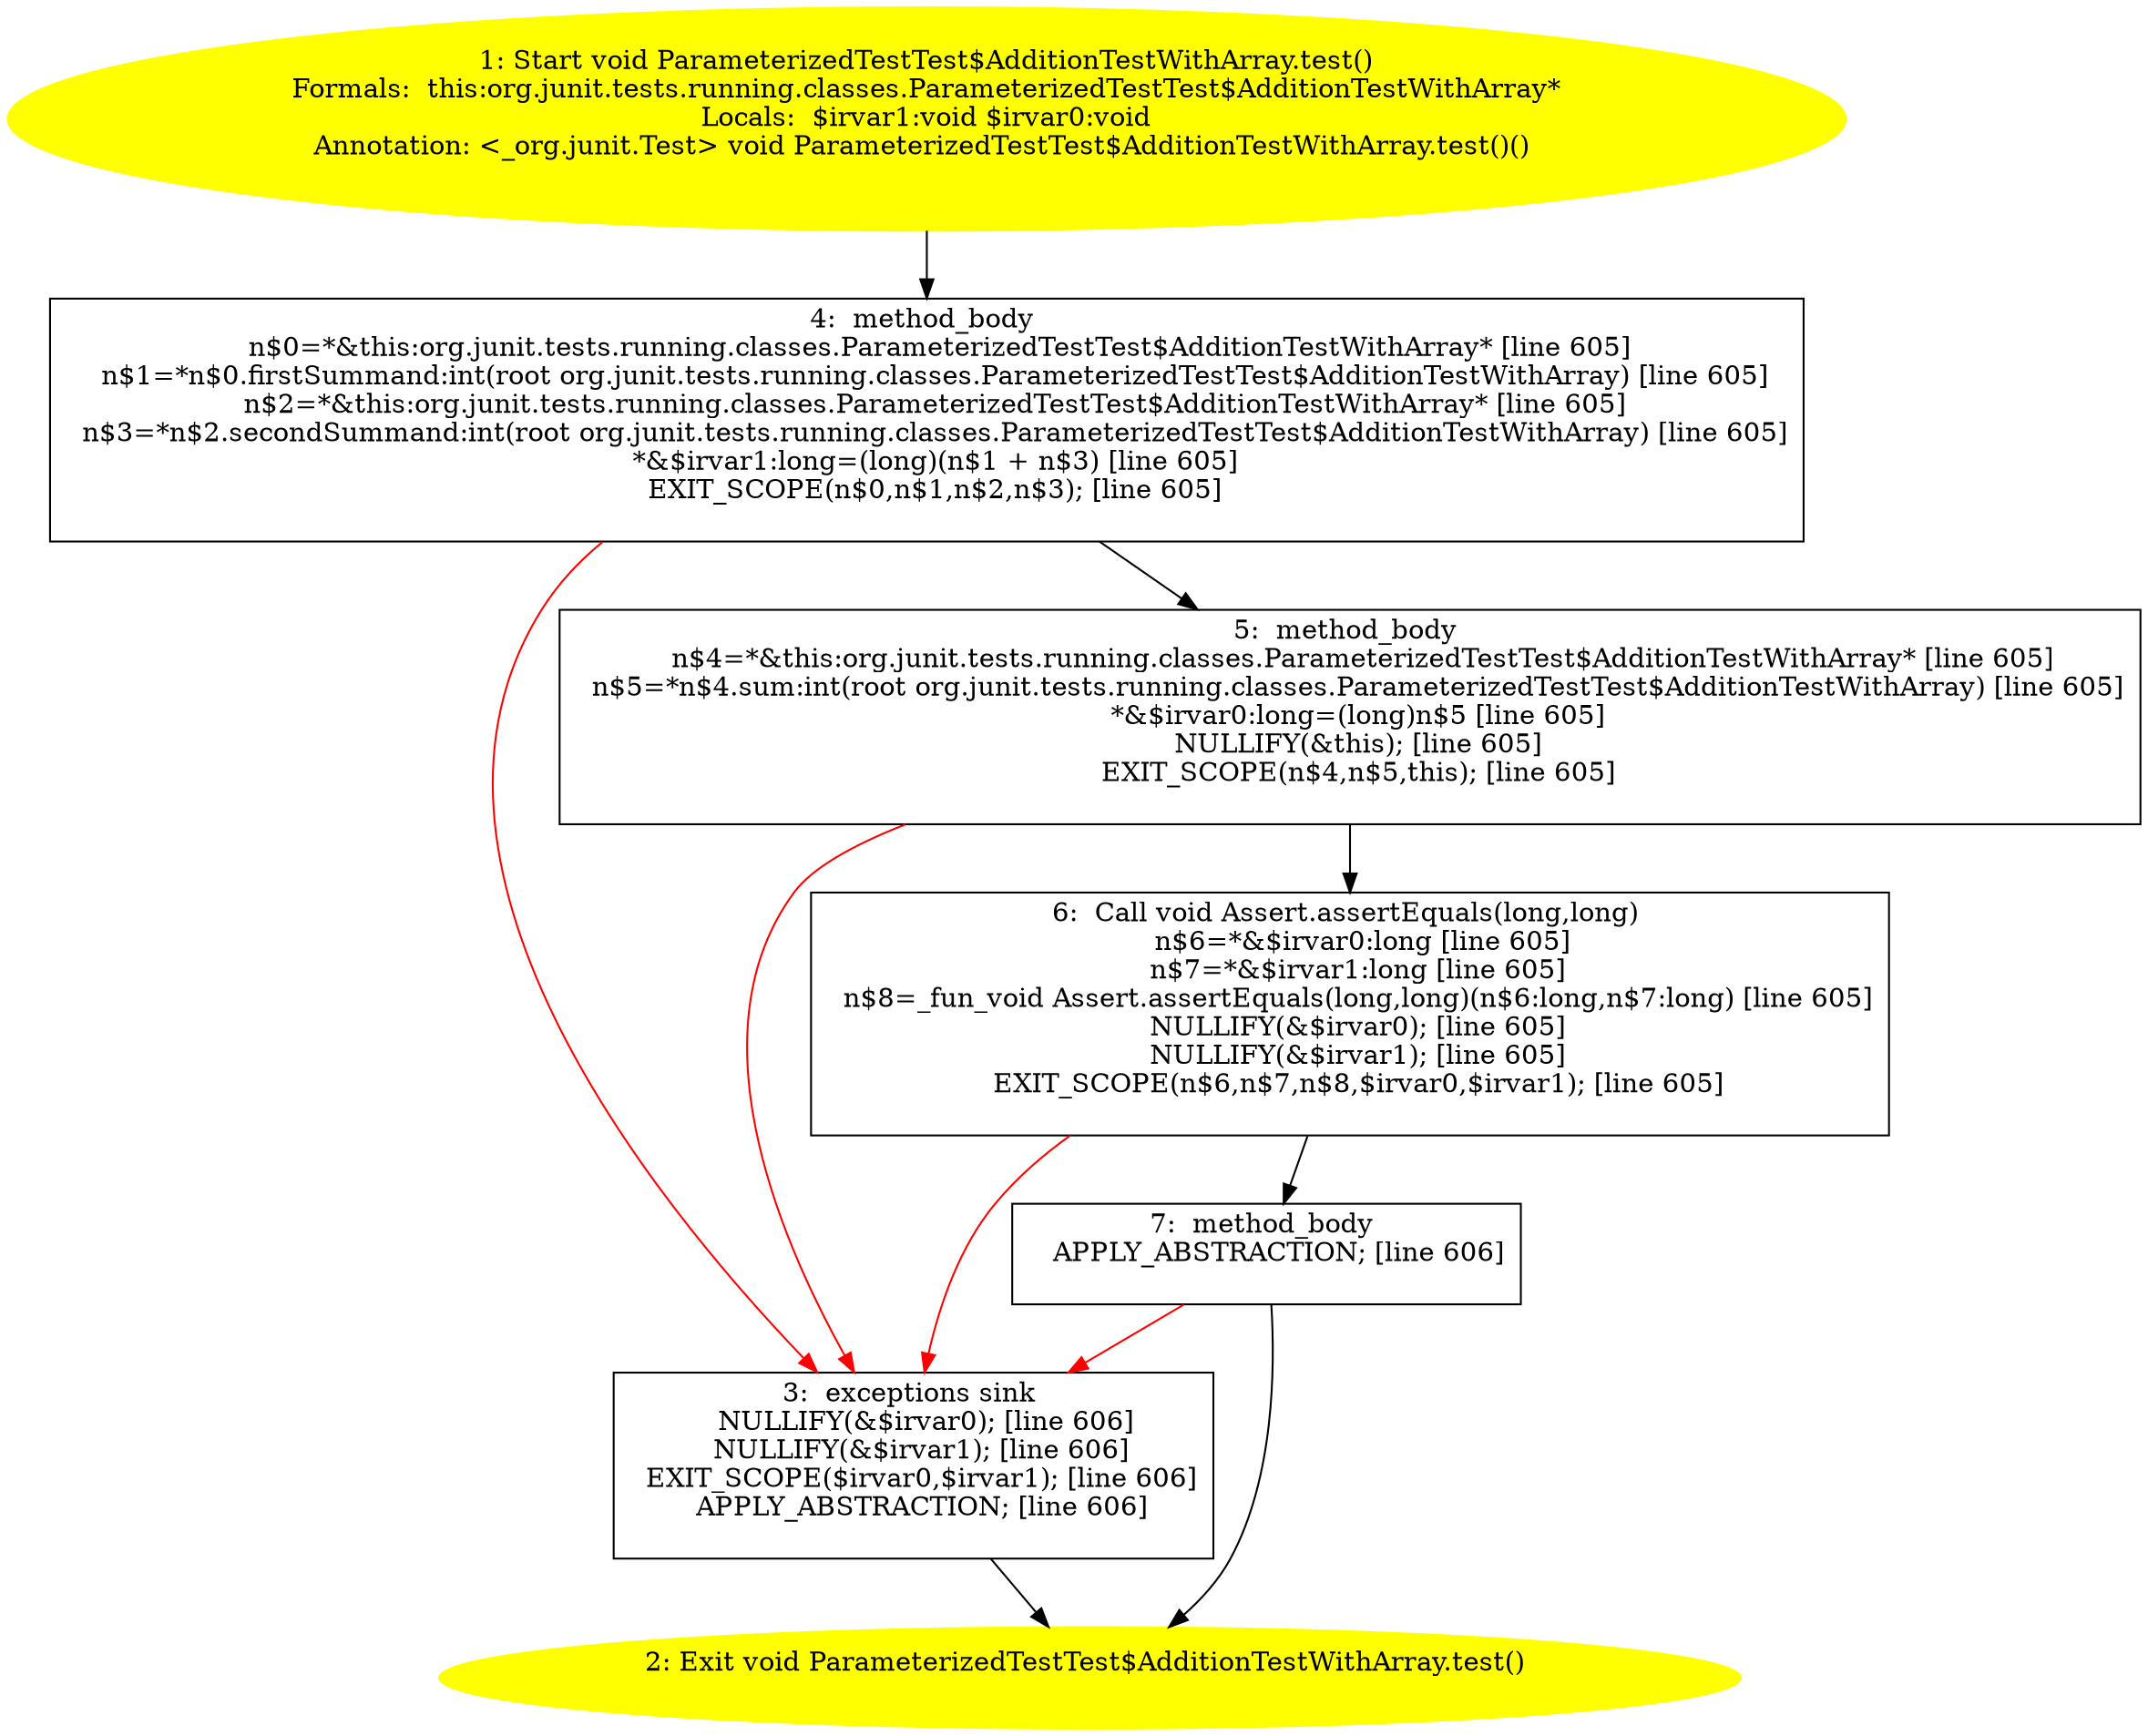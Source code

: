 /* @generated */
digraph cfg {
"org.junit.tests.running.classes.ParameterizedTestTest$AdditionTestWithArray.test():void.8b3a9a0d1d3511e7f51742816036cef7_1" [label="1: Start void ParameterizedTestTest$AdditionTestWithArray.test()\nFormals:  this:org.junit.tests.running.classes.ParameterizedTestTest$AdditionTestWithArray*\nLocals:  $irvar1:void $irvar0:void\nAnnotation: <_org.junit.Test> void ParameterizedTestTest$AdditionTestWithArray.test()() \n  " color=yellow style=filled]
	

	 "org.junit.tests.running.classes.ParameterizedTestTest$AdditionTestWithArray.test():void.8b3a9a0d1d3511e7f51742816036cef7_1" -> "org.junit.tests.running.classes.ParameterizedTestTest$AdditionTestWithArray.test():void.8b3a9a0d1d3511e7f51742816036cef7_4" ;
"org.junit.tests.running.classes.ParameterizedTestTest$AdditionTestWithArray.test():void.8b3a9a0d1d3511e7f51742816036cef7_2" [label="2: Exit void ParameterizedTestTest$AdditionTestWithArray.test() \n  " color=yellow style=filled]
	

"org.junit.tests.running.classes.ParameterizedTestTest$AdditionTestWithArray.test():void.8b3a9a0d1d3511e7f51742816036cef7_3" [label="3:  exceptions sink \n   NULLIFY(&$irvar0); [line 606]\n  NULLIFY(&$irvar1); [line 606]\n  EXIT_SCOPE($irvar0,$irvar1); [line 606]\n  APPLY_ABSTRACTION; [line 606]\n " shape="box"]
	

	 "org.junit.tests.running.classes.ParameterizedTestTest$AdditionTestWithArray.test():void.8b3a9a0d1d3511e7f51742816036cef7_3" -> "org.junit.tests.running.classes.ParameterizedTestTest$AdditionTestWithArray.test():void.8b3a9a0d1d3511e7f51742816036cef7_2" ;
"org.junit.tests.running.classes.ParameterizedTestTest$AdditionTestWithArray.test():void.8b3a9a0d1d3511e7f51742816036cef7_4" [label="4:  method_body \n   n$0=*&this:org.junit.tests.running.classes.ParameterizedTestTest$AdditionTestWithArray* [line 605]\n  n$1=*n$0.firstSummand:int(root org.junit.tests.running.classes.ParameterizedTestTest$AdditionTestWithArray) [line 605]\n  n$2=*&this:org.junit.tests.running.classes.ParameterizedTestTest$AdditionTestWithArray* [line 605]\n  n$3=*n$2.secondSummand:int(root org.junit.tests.running.classes.ParameterizedTestTest$AdditionTestWithArray) [line 605]\n  *&$irvar1:long=(long)(n$1 + n$3) [line 605]\n  EXIT_SCOPE(n$0,n$1,n$2,n$3); [line 605]\n " shape="box"]
	

	 "org.junit.tests.running.classes.ParameterizedTestTest$AdditionTestWithArray.test():void.8b3a9a0d1d3511e7f51742816036cef7_4" -> "org.junit.tests.running.classes.ParameterizedTestTest$AdditionTestWithArray.test():void.8b3a9a0d1d3511e7f51742816036cef7_5" ;
	 "org.junit.tests.running.classes.ParameterizedTestTest$AdditionTestWithArray.test():void.8b3a9a0d1d3511e7f51742816036cef7_4" -> "org.junit.tests.running.classes.ParameterizedTestTest$AdditionTestWithArray.test():void.8b3a9a0d1d3511e7f51742816036cef7_3" [color="red" ];
"org.junit.tests.running.classes.ParameterizedTestTest$AdditionTestWithArray.test():void.8b3a9a0d1d3511e7f51742816036cef7_5" [label="5:  method_body \n   n$4=*&this:org.junit.tests.running.classes.ParameterizedTestTest$AdditionTestWithArray* [line 605]\n  n$5=*n$4.sum:int(root org.junit.tests.running.classes.ParameterizedTestTest$AdditionTestWithArray) [line 605]\n  *&$irvar0:long=(long)n$5 [line 605]\n  NULLIFY(&this); [line 605]\n  EXIT_SCOPE(n$4,n$5,this); [line 605]\n " shape="box"]
	

	 "org.junit.tests.running.classes.ParameterizedTestTest$AdditionTestWithArray.test():void.8b3a9a0d1d3511e7f51742816036cef7_5" -> "org.junit.tests.running.classes.ParameterizedTestTest$AdditionTestWithArray.test():void.8b3a9a0d1d3511e7f51742816036cef7_6" ;
	 "org.junit.tests.running.classes.ParameterizedTestTest$AdditionTestWithArray.test():void.8b3a9a0d1d3511e7f51742816036cef7_5" -> "org.junit.tests.running.classes.ParameterizedTestTest$AdditionTestWithArray.test():void.8b3a9a0d1d3511e7f51742816036cef7_3" [color="red" ];
"org.junit.tests.running.classes.ParameterizedTestTest$AdditionTestWithArray.test():void.8b3a9a0d1d3511e7f51742816036cef7_6" [label="6:  Call void Assert.assertEquals(long,long) \n   n$6=*&$irvar0:long [line 605]\n  n$7=*&$irvar1:long [line 605]\n  n$8=_fun_void Assert.assertEquals(long,long)(n$6:long,n$7:long) [line 605]\n  NULLIFY(&$irvar0); [line 605]\n  NULLIFY(&$irvar1); [line 605]\n  EXIT_SCOPE(n$6,n$7,n$8,$irvar0,$irvar1); [line 605]\n " shape="box"]
	

	 "org.junit.tests.running.classes.ParameterizedTestTest$AdditionTestWithArray.test():void.8b3a9a0d1d3511e7f51742816036cef7_6" -> "org.junit.tests.running.classes.ParameterizedTestTest$AdditionTestWithArray.test():void.8b3a9a0d1d3511e7f51742816036cef7_7" ;
	 "org.junit.tests.running.classes.ParameterizedTestTest$AdditionTestWithArray.test():void.8b3a9a0d1d3511e7f51742816036cef7_6" -> "org.junit.tests.running.classes.ParameterizedTestTest$AdditionTestWithArray.test():void.8b3a9a0d1d3511e7f51742816036cef7_3" [color="red" ];
"org.junit.tests.running.classes.ParameterizedTestTest$AdditionTestWithArray.test():void.8b3a9a0d1d3511e7f51742816036cef7_7" [label="7:  method_body \n   APPLY_ABSTRACTION; [line 606]\n " shape="box"]
	

	 "org.junit.tests.running.classes.ParameterizedTestTest$AdditionTestWithArray.test():void.8b3a9a0d1d3511e7f51742816036cef7_7" -> "org.junit.tests.running.classes.ParameterizedTestTest$AdditionTestWithArray.test():void.8b3a9a0d1d3511e7f51742816036cef7_2" ;
	 "org.junit.tests.running.classes.ParameterizedTestTest$AdditionTestWithArray.test():void.8b3a9a0d1d3511e7f51742816036cef7_7" -> "org.junit.tests.running.classes.ParameterizedTestTest$AdditionTestWithArray.test():void.8b3a9a0d1d3511e7f51742816036cef7_3" [color="red" ];
}
